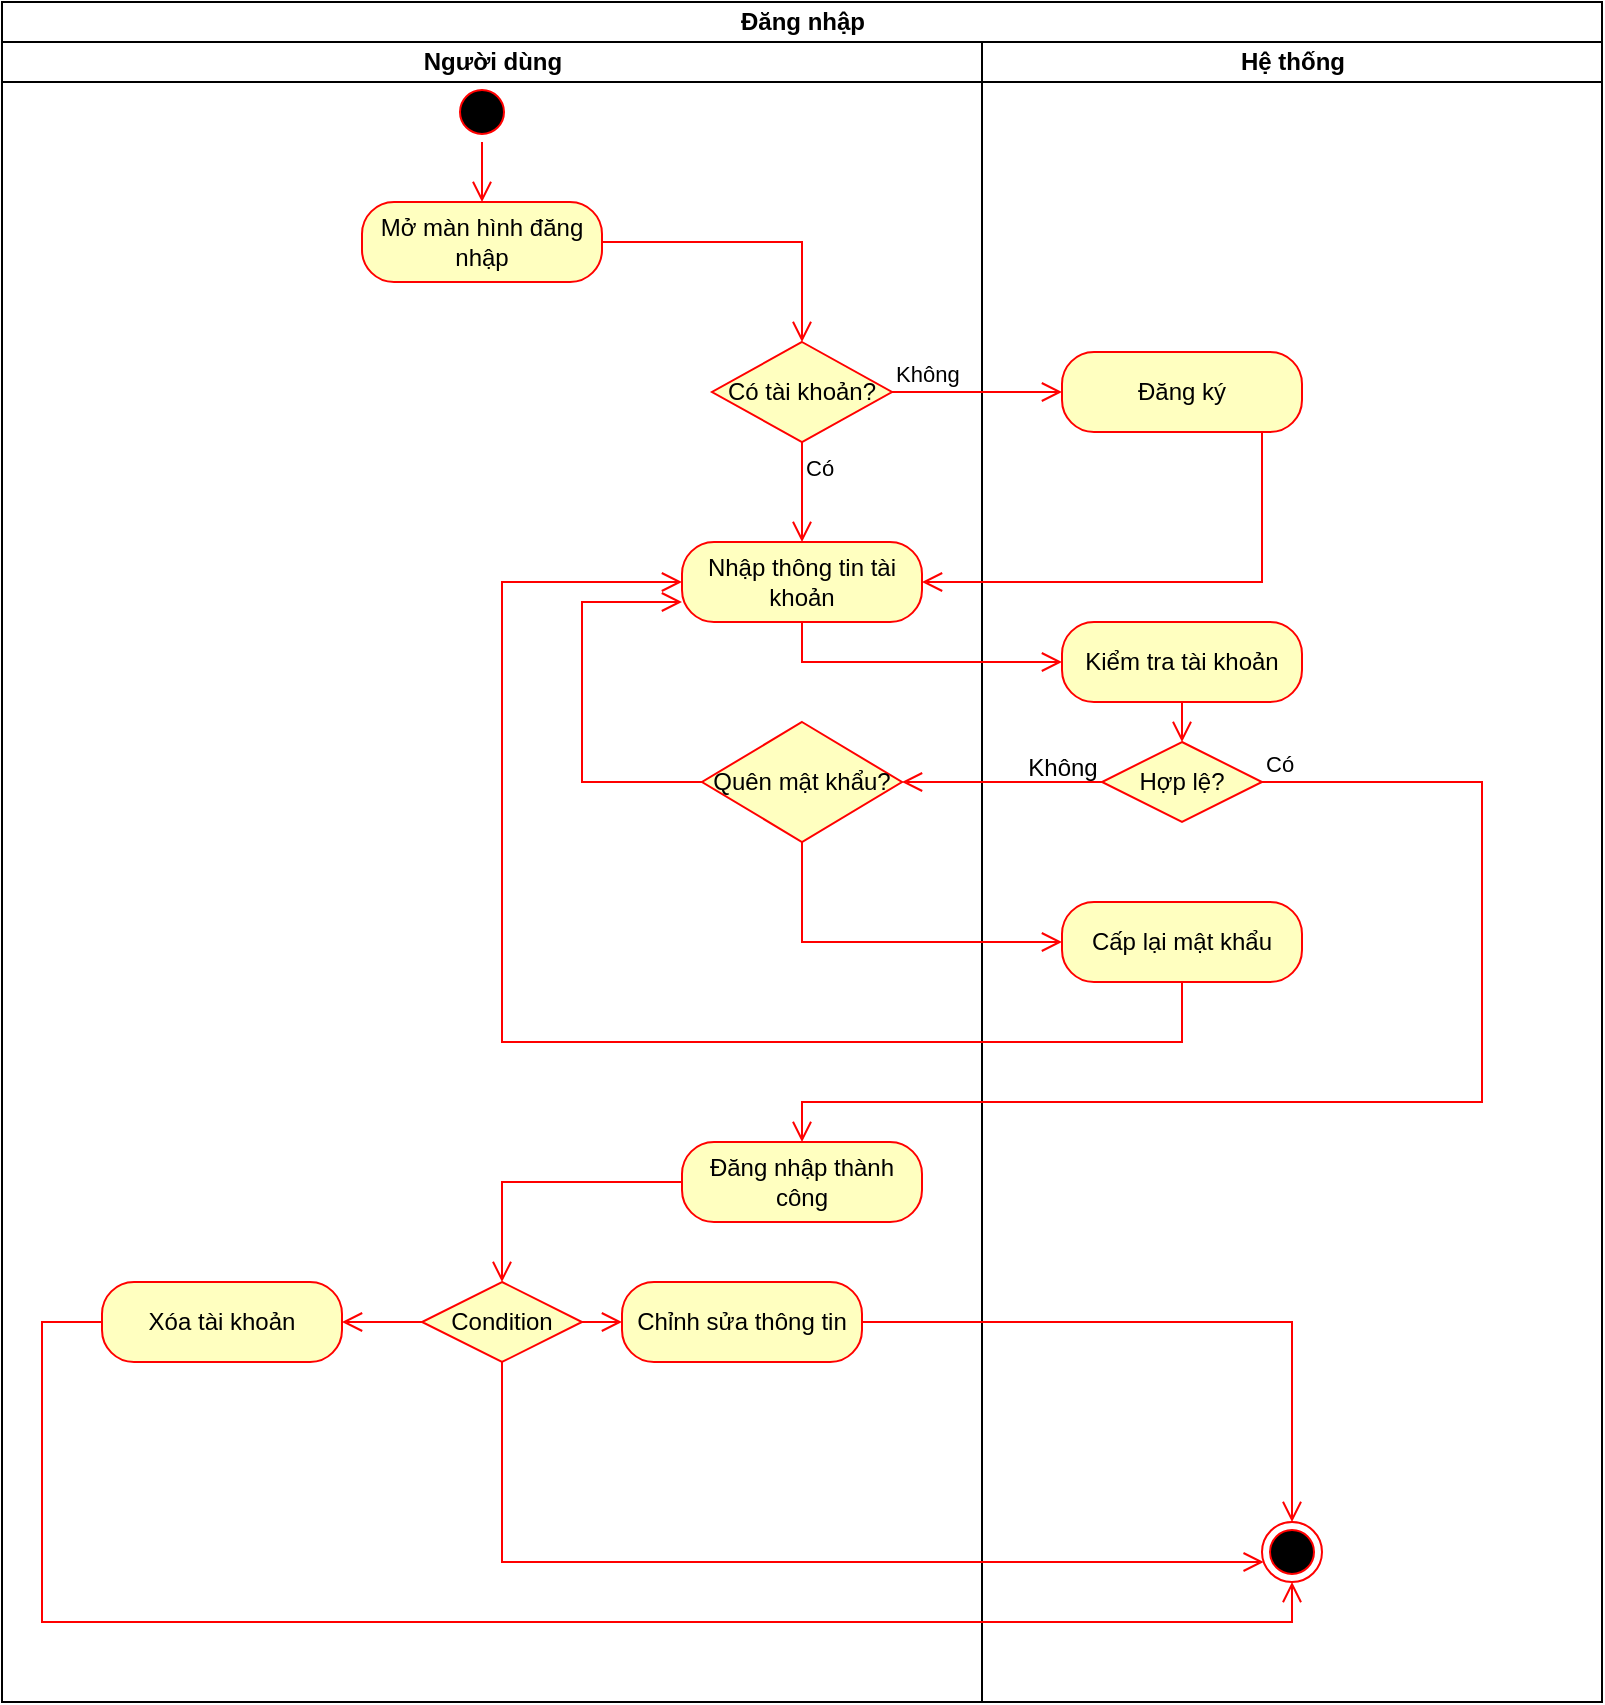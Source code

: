 <mxfile version="26.2.2" pages="3">
  <diagram name="Đăng nhập" id="Or3Xgs8tN9E0GcyARZ69">
    <mxGraphModel dx="2218" dy="838" grid="1" gridSize="10" guides="1" tooltips="1" connect="1" arrows="1" fold="1" page="1" pageScale="1" pageWidth="850" pageHeight="1100" math="0" shadow="0">
      <root>
        <mxCell id="0" />
        <mxCell id="1" parent="0" />
        <mxCell id="x3m1GrNusPu2qBVpW9FR-25" value="Đăng nhập" style="swimlane;childLayout=stackLayout;resizeParent=1;resizeParentMax=0;startSize=20;html=1;" parent="1" vertex="1">
          <mxGeometry x="-60" y="140" width="800" height="850" as="geometry" />
        </mxCell>
        <mxCell id="x3m1GrNusPu2qBVpW9FR-26" value="Người dùng" style="swimlane;startSize=20;html=1;" parent="x3m1GrNusPu2qBVpW9FR-25" vertex="1">
          <mxGeometry y="20" width="490" height="830" as="geometry" />
        </mxCell>
        <mxCell id="Y7rrKNNtS_cV3LohKFaE-1" value="" style="ellipse;html=1;shape=startState;fillColor=#000000;strokeColor=#ff0000;" parent="x3m1GrNusPu2qBVpW9FR-26" vertex="1">
          <mxGeometry x="225.0" y="20" width="30" height="30" as="geometry" />
        </mxCell>
        <mxCell id="Y7rrKNNtS_cV3LohKFaE-2" value="" style="edgeStyle=orthogonalEdgeStyle;html=1;verticalAlign=bottom;endArrow=open;endSize=8;strokeColor=#ff0000;rounded=0;" parent="x3m1GrNusPu2qBVpW9FR-26" source="Y7rrKNNtS_cV3LohKFaE-1" target="x3m1GrNusPu2qBVpW9FR-13" edge="1">
          <mxGeometry relative="1" as="geometry">
            <mxPoint x="240.0" y="100" as="targetPoint" />
          </mxGeometry>
        </mxCell>
        <mxCell id="x3m1GrNusPu2qBVpW9FR-13" value="Mở màn hình đăng nhập" style="rounded=1;whiteSpace=wrap;html=1;arcSize=40;fontColor=#000000;fillColor=#ffffc0;strokeColor=#ff0000;" parent="x3m1GrNusPu2qBVpW9FR-26" vertex="1">
          <mxGeometry x="180.0" y="80" width="120" height="40" as="geometry" />
        </mxCell>
        <mxCell id="x3m1GrNusPu2qBVpW9FR-61" value="Condition" style="rhombus;whiteSpace=wrap;html=1;fontColor=#000000;fillColor=#ffffc0;strokeColor=#ff0000;" parent="x3m1GrNusPu2qBVpW9FR-26" vertex="1">
          <mxGeometry x="210" y="620" width="80" height="40" as="geometry" />
        </mxCell>
        <mxCell id="x3m1GrNusPu2qBVpW9FR-62" value="" style="edgeStyle=orthogonalEdgeStyle;html=1;align=left;verticalAlign=bottom;endArrow=open;endSize=8;strokeColor=#ff0000;rounded=0;" parent="x3m1GrNusPu2qBVpW9FR-26" source="x3m1GrNusPu2qBVpW9FR-61" target="x3m1GrNusPu2qBVpW9FR-65" edge="1">
          <mxGeometry x="-1" relative="1" as="geometry">
            <mxPoint x="380" y="670" as="targetPoint" />
          </mxGeometry>
        </mxCell>
        <mxCell id="x3m1GrNusPu2qBVpW9FR-65" value="Chỉnh sửa thông tin" style="rounded=1;whiteSpace=wrap;html=1;arcSize=40;fontColor=#000000;fillColor=#ffffc0;strokeColor=#ff0000;" parent="x3m1GrNusPu2qBVpW9FR-26" vertex="1">
          <mxGeometry x="310" y="620" width="120" height="40" as="geometry" />
        </mxCell>
        <mxCell id="x3m1GrNusPu2qBVpW9FR-29" value="Có tài khoản?" style="rhombus;whiteSpace=wrap;html=1;fontColor=#000000;fillColor=#ffffc0;strokeColor=#ff0000;" parent="x3m1GrNusPu2qBVpW9FR-26" vertex="1">
          <mxGeometry x="355" y="150" width="90" height="50" as="geometry" />
        </mxCell>
        <mxCell id="x3m1GrNusPu2qBVpW9FR-31" value="Có" style="edgeStyle=orthogonalEdgeStyle;html=1;align=left;verticalAlign=top;endArrow=open;endSize=8;strokeColor=#ff0000;rounded=0;" parent="x3m1GrNusPu2qBVpW9FR-26" source="x3m1GrNusPu2qBVpW9FR-29" target="x3m1GrNusPu2qBVpW9FR-34" edge="1">
          <mxGeometry x="-1" relative="1" as="geometry">
            <mxPoint x="400" y="270" as="targetPoint" />
          </mxGeometry>
        </mxCell>
        <mxCell id="x3m1GrNusPu2qBVpW9FR-34" value="Nhập thông tin tài khoản" style="rounded=1;whiteSpace=wrap;html=1;arcSize=40;fontColor=#000000;fillColor=#ffffc0;strokeColor=#ff0000;" parent="x3m1GrNusPu2qBVpW9FR-26" vertex="1">
          <mxGeometry x="340" y="250" width="120" height="40" as="geometry" />
        </mxCell>
        <mxCell id="x3m1GrNusPu2qBVpW9FR-52" value="Quên mật khẩu?" style="rhombus;whiteSpace=wrap;html=1;fontColor=#000000;fillColor=#ffffc0;strokeColor=#ff0000;" parent="x3m1GrNusPu2qBVpW9FR-26" vertex="1">
          <mxGeometry x="350" y="340" width="100" height="60" as="geometry" />
        </mxCell>
        <mxCell id="x3m1GrNusPu2qBVpW9FR-53" value="" style="edgeStyle=orthogonalEdgeStyle;html=1;align=left;verticalAlign=bottom;endArrow=open;endSize=8;strokeColor=#ff0000;rounded=0;" parent="x3m1GrNusPu2qBVpW9FR-26" source="x3m1GrNusPu2qBVpW9FR-52" target="x3m1GrNusPu2qBVpW9FR-34" edge="1">
          <mxGeometry x="-1" relative="1" as="geometry">
            <mxPoint x="550" y="430" as="targetPoint" />
            <Array as="points">
              <mxPoint x="290" y="370" />
              <mxPoint x="290" y="280" />
            </Array>
          </mxGeometry>
        </mxCell>
        <mxCell id="x3m1GrNusPu2qBVpW9FR-59" value="Đăng nhập thành công" style="rounded=1;whiteSpace=wrap;html=1;arcSize=40;fontColor=#000000;fillColor=#ffffc0;strokeColor=#ff0000;" parent="x3m1GrNusPu2qBVpW9FR-26" vertex="1">
          <mxGeometry x="340" y="550" width="120" height="40" as="geometry" />
        </mxCell>
        <mxCell id="x3m1GrNusPu2qBVpW9FR-14" value="" style="edgeStyle=orthogonalEdgeStyle;html=1;verticalAlign=bottom;endArrow=open;endSize=8;strokeColor=#ff0000;rounded=0;" parent="x3m1GrNusPu2qBVpW9FR-26" source="x3m1GrNusPu2qBVpW9FR-13" target="x3m1GrNusPu2qBVpW9FR-29" edge="1">
          <mxGeometry relative="1" as="geometry">
            <mxPoint x="240.0" y="160" as="targetPoint" />
          </mxGeometry>
        </mxCell>
        <mxCell id="x3m1GrNusPu2qBVpW9FR-60" value="" style="edgeStyle=orthogonalEdgeStyle;html=1;verticalAlign=bottom;endArrow=open;endSize=8;strokeColor=#ff0000;rounded=0;" parent="x3m1GrNusPu2qBVpW9FR-26" source="x3m1GrNusPu2qBVpW9FR-59" target="x3m1GrNusPu2qBVpW9FR-61" edge="1">
          <mxGeometry relative="1" as="geometry">
            <mxPoint x="240" y="670" as="targetPoint" />
          </mxGeometry>
        </mxCell>
        <mxCell id="x3m1GrNusPu2qBVpW9FR-67" value="Xóa tài khoản" style="rounded=1;whiteSpace=wrap;html=1;arcSize=40;fontColor=#000000;fillColor=#ffffc0;strokeColor=#ff0000;" parent="x3m1GrNusPu2qBVpW9FR-26" vertex="1">
          <mxGeometry x="50" y="620" width="120" height="40" as="geometry" />
        </mxCell>
        <mxCell id="x3m1GrNusPu2qBVpW9FR-63" value="" style="edgeStyle=orthogonalEdgeStyle;html=1;align=left;verticalAlign=top;endArrow=open;endSize=8;strokeColor=#ff0000;rounded=0;" parent="x3m1GrNusPu2qBVpW9FR-26" source="x3m1GrNusPu2qBVpW9FR-61" target="x3m1GrNusPu2qBVpW9FR-67" edge="1">
          <mxGeometry x="-1" relative="1" as="geometry">
            <mxPoint x="240" y="750" as="targetPoint" />
          </mxGeometry>
        </mxCell>
        <mxCell id="x3m1GrNusPu2qBVpW9FR-27" value="Hệ thống" style="swimlane;startSize=20;html=1;" parent="x3m1GrNusPu2qBVpW9FR-25" vertex="1">
          <mxGeometry x="490" y="20" width="310" height="830" as="geometry" />
        </mxCell>
        <mxCell id="x3m1GrNusPu2qBVpW9FR-32" value="Đăng ký" style="rounded=1;whiteSpace=wrap;html=1;arcSize=40;fontColor=#000000;fillColor=#ffffc0;strokeColor=#ff0000;" parent="x3m1GrNusPu2qBVpW9FR-27" vertex="1">
          <mxGeometry x="40.0" y="155" width="120" height="40" as="geometry" />
        </mxCell>
        <mxCell id="x3m1GrNusPu2qBVpW9FR-40" value="Kiểm tra tài khoản" style="rounded=1;whiteSpace=wrap;html=1;arcSize=40;fontColor=#000000;fillColor=#ffffc0;strokeColor=#ff0000;" parent="x3m1GrNusPu2qBVpW9FR-27" vertex="1">
          <mxGeometry x="40.0" y="290" width="120" height="40" as="geometry" />
        </mxCell>
        <mxCell id="x3m1GrNusPu2qBVpW9FR-41" value="" style="edgeStyle=orthogonalEdgeStyle;html=1;verticalAlign=bottom;endArrow=open;endSize=8;strokeColor=#ff0000;rounded=0;" parent="x3m1GrNusPu2qBVpW9FR-27" source="x3m1GrNusPu2qBVpW9FR-40" target="x3m1GrNusPu2qBVpW9FR-42" edge="1">
          <mxGeometry relative="1" as="geometry">
            <mxPoint x="70" y="450" as="targetPoint" />
            <Array as="points">
              <mxPoint x="100" y="380" />
              <mxPoint x="100" y="380" />
            </Array>
          </mxGeometry>
        </mxCell>
        <mxCell id="x3m1GrNusPu2qBVpW9FR-42" value="Hợp lệ?" style="rhombus;whiteSpace=wrap;html=1;fontColor=#000000;fillColor=#ffffc0;strokeColor=#ff0000;" parent="x3m1GrNusPu2qBVpW9FR-27" vertex="1">
          <mxGeometry x="60" y="350" width="80" height="40" as="geometry" />
        </mxCell>
        <mxCell id="x3m1GrNusPu2qBVpW9FR-57" value="Cấp lại mật khẩu" style="rounded=1;whiteSpace=wrap;html=1;arcSize=40;fontColor=#000000;fillColor=#ffffc0;strokeColor=#ff0000;" parent="x3m1GrNusPu2qBVpW9FR-27" vertex="1">
          <mxGeometry x="40" y="430" width="120" height="40" as="geometry" />
        </mxCell>
        <mxCell id="x3m1GrNusPu2qBVpW9FR-56" value="Không" style="text;html=1;align=center;verticalAlign=middle;resizable=0;points=[];autosize=1;strokeColor=none;fillColor=none;" parent="x3m1GrNusPu2qBVpW9FR-27" vertex="1">
          <mxGeometry x="10" y="348" width="60" height="30" as="geometry" />
        </mxCell>
        <mxCell id="x3m1GrNusPu2qBVpW9FR-64" value="" style="ellipse;html=1;shape=endState;fillColor=#000000;strokeColor=#ff0000;" parent="x3m1GrNusPu2qBVpW9FR-27" vertex="1">
          <mxGeometry x="140" y="740" width="30" height="30" as="geometry" />
        </mxCell>
        <mxCell id="x3m1GrNusPu2qBVpW9FR-66" value="" style="edgeStyle=orthogonalEdgeStyle;html=1;verticalAlign=bottom;endArrow=open;endSize=8;strokeColor=#ff0000;rounded=0;" parent="x3m1GrNusPu2qBVpW9FR-25" source="x3m1GrNusPu2qBVpW9FR-65" target="x3m1GrNusPu2qBVpW9FR-64" edge="1">
          <mxGeometry relative="1" as="geometry">
            <mxPoint x="280" y="770" as="targetPoint" />
          </mxGeometry>
        </mxCell>
        <mxCell id="x3m1GrNusPu2qBVpW9FR-69" value="" style="edgeStyle=orthogonalEdgeStyle;html=1;align=left;verticalAlign=top;endArrow=open;endSize=8;strokeColor=#ff0000;rounded=0;" parent="x3m1GrNusPu2qBVpW9FR-25" source="x3m1GrNusPu2qBVpW9FR-61" target="x3m1GrNusPu2qBVpW9FR-64" edge="1">
          <mxGeometry x="-1" relative="1" as="geometry">
            <mxPoint x="20" y="670" as="targetPoint" />
            <mxPoint x="120" y="670" as="sourcePoint" />
            <Array as="points">
              <mxPoint x="250" y="780" />
            </Array>
          </mxGeometry>
        </mxCell>
        <mxCell id="x3m1GrNusPu2qBVpW9FR-30" value="Không" style="edgeStyle=orthogonalEdgeStyle;html=1;align=left;verticalAlign=bottom;endArrow=open;endSize=8;strokeColor=#ff0000;rounded=0;" parent="x3m1GrNusPu2qBVpW9FR-25" source="x3m1GrNusPu2qBVpW9FR-29" target="x3m1GrNusPu2qBVpW9FR-32" edge="1">
          <mxGeometry x="-1" relative="1" as="geometry">
            <mxPoint x="630" y="195" as="targetPoint" />
          </mxGeometry>
        </mxCell>
        <mxCell id="x3m1GrNusPu2qBVpW9FR-58" value="" style="edgeStyle=orthogonalEdgeStyle;html=1;verticalAlign=bottom;endArrow=open;endSize=8;strokeColor=#ff0000;rounded=0;" parent="x3m1GrNusPu2qBVpW9FR-25" source="x3m1GrNusPu2qBVpW9FR-57" target="x3m1GrNusPu2qBVpW9FR-34" edge="1">
          <mxGeometry relative="1" as="geometry">
            <mxPoint x="590" y="550" as="targetPoint" />
            <Array as="points">
              <mxPoint x="590" y="520" />
              <mxPoint x="250" y="520" />
              <mxPoint x="250" y="290" />
            </Array>
          </mxGeometry>
        </mxCell>
        <mxCell id="x3m1GrNusPu2qBVpW9FR-35" value="" style="edgeStyle=orthogonalEdgeStyle;html=1;verticalAlign=bottom;endArrow=open;endSize=8;strokeColor=#ff0000;rounded=0;" parent="x3m1GrNusPu2qBVpW9FR-25" source="x3m1GrNusPu2qBVpW9FR-34" target="x3m1GrNusPu2qBVpW9FR-40" edge="1">
          <mxGeometry relative="1" as="geometry">
            <mxPoint x="600" y="330" as="targetPoint" />
            <Array as="points">
              <mxPoint x="400" y="330" />
            </Array>
          </mxGeometry>
        </mxCell>
        <mxCell id="x3m1GrNusPu2qBVpW9FR-33" value="" style="edgeStyle=orthogonalEdgeStyle;html=1;verticalAlign=bottom;endArrow=open;endSize=8;strokeColor=#ff0000;rounded=0;" parent="x3m1GrNusPu2qBVpW9FR-25" source="x3m1GrNusPu2qBVpW9FR-32" target="x3m1GrNusPu2qBVpW9FR-34" edge="1">
          <mxGeometry relative="1" as="geometry">
            <mxPoint x="630" y="275" as="targetPoint" />
            <Array as="points">
              <mxPoint x="630" y="290" />
            </Array>
          </mxGeometry>
        </mxCell>
        <mxCell id="x3m1GrNusPu2qBVpW9FR-54" value="" style="edgeStyle=orthogonalEdgeStyle;html=1;align=left;verticalAlign=top;endArrow=open;endSize=8;strokeColor=#ff0000;rounded=0;" parent="x3m1GrNusPu2qBVpW9FR-25" source="x3m1GrNusPu2qBVpW9FR-52" target="x3m1GrNusPu2qBVpW9FR-57" edge="1">
          <mxGeometry x="-1" relative="1" as="geometry">
            <mxPoint x="520" y="470" as="targetPoint" />
            <Array as="points">
              <mxPoint x="400" y="470" />
            </Array>
          </mxGeometry>
        </mxCell>
        <mxCell id="x3m1GrNusPu2qBVpW9FR-55" value="" style="edgeStyle=orthogonalEdgeStyle;html=1;align=left;verticalAlign=top;endArrow=open;endSize=8;strokeColor=#ff0000;rounded=0;" parent="x3m1GrNusPu2qBVpW9FR-25" source="x3m1GrNusPu2qBVpW9FR-42" target="x3m1GrNusPu2qBVpW9FR-52" edge="1">
          <mxGeometry x="-1" relative="1" as="geometry">
            <mxPoint x="650" y="550" as="targetPoint" />
            <mxPoint x="890" y="550" as="sourcePoint" />
          </mxGeometry>
        </mxCell>
        <mxCell id="x3m1GrNusPu2qBVpW9FR-43" value="Có" style="edgeStyle=orthogonalEdgeStyle;html=1;align=left;verticalAlign=bottom;endArrow=open;endSize=8;strokeColor=#ff0000;rounded=0;" parent="x3m1GrNusPu2qBVpW9FR-25" source="x3m1GrNusPu2qBVpW9FR-42" target="x3m1GrNusPu2qBVpW9FR-59" edge="1">
          <mxGeometry x="-1" relative="1" as="geometry">
            <mxPoint x="300" y="610" as="targetPoint" />
            <Array as="points">
              <mxPoint x="740" y="390" />
              <mxPoint x="740" y="550" />
              <mxPoint x="400" y="550" />
            </Array>
          </mxGeometry>
        </mxCell>
        <mxCell id="x3m1GrNusPu2qBVpW9FR-68" value="" style="edgeStyle=orthogonalEdgeStyle;html=1;verticalAlign=bottom;endArrow=open;endSize=8;strokeColor=#ff0000;rounded=0;" parent="x3m1GrNusPu2qBVpW9FR-25" source="x3m1GrNusPu2qBVpW9FR-67" target="x3m1GrNusPu2qBVpW9FR-64" edge="1">
          <mxGeometry relative="1" as="geometry">
            <mxPoint x="420" y="790" as="targetPoint" />
            <Array as="points">
              <mxPoint x="20" y="660" />
              <mxPoint x="20" y="810" />
              <mxPoint x="645" y="810" />
            </Array>
          </mxGeometry>
        </mxCell>
      </root>
    </mxGraphModel>
  </diagram>
  <diagram id="FDpE_JKzzGCJtEUGXeZU" name="Đăng kí">
    <mxGraphModel dx="1368" dy="838" grid="1" gridSize="10" guides="1" tooltips="1" connect="1" arrows="1" fold="1" page="1" pageScale="1" pageWidth="850" pageHeight="1100" math="0" shadow="0">
      <root>
        <mxCell id="0" />
        <mxCell id="1" parent="0" />
        <mxCell id="S3qctVwkY6Tc6e1io35L-1" value="" style="ellipse;html=1;shape=startState;fillColor=#000000;strokeColor=#ff0000;" vertex="1" parent="1">
          <mxGeometry x="330" y="90" width="30" height="30" as="geometry" />
        </mxCell>
        <mxCell id="S3qctVwkY6Tc6e1io35L-2" value="" style="edgeStyle=orthogonalEdgeStyle;html=1;verticalAlign=bottom;endArrow=open;endSize=8;strokeColor=#ff0000;rounded=0;" edge="1" source="S3qctVwkY6Tc6e1io35L-1" parent="1" target="S3qctVwkY6Tc6e1io35L-5">
          <mxGeometry relative="1" as="geometry">
            <mxPoint x="345" y="180" as="targetPoint" />
          </mxGeometry>
        </mxCell>
        <mxCell id="S3qctVwkY6Tc6e1io35L-4" style="edgeStyle=orthogonalEdgeStyle;rounded=0;orthogonalLoop=1;jettySize=auto;html=1;" edge="1" parent="1" source="S3qctVwkY6Tc6e1io35L-3" target="S3qctVwkY6Tc6e1io35L-1">
          <mxGeometry relative="1" as="geometry" />
        </mxCell>
        <mxCell id="S3qctVwkY6Tc6e1io35L-3" value="Người dùng" style="html=1;whiteSpace=wrap;fillColor=#dae8fc;strokeColor=#6c8ebf;" vertex="1" parent="1">
          <mxGeometry x="130" y="80" width="110" height="50" as="geometry" />
        </mxCell>
        <mxCell id="S3qctVwkY6Tc6e1io35L-5" value="Hiển thị màn hình đăng ký" style="rounded=1;whiteSpace=wrap;html=1;arcSize=40;fontColor=#000000;fillColor=#ffffc0;strokeColor=#ff0000;" vertex="1" parent="1">
          <mxGeometry x="285" y="160" width="120" height="40" as="geometry" />
        </mxCell>
        <mxCell id="S3qctVwkY6Tc6e1io35L-6" value="" style="edgeStyle=orthogonalEdgeStyle;html=1;verticalAlign=bottom;endArrow=open;endSize=8;strokeColor=#ff0000;rounded=0;" edge="1" source="S3qctVwkY6Tc6e1io35L-5" parent="1" target="S3qctVwkY6Tc6e1io35L-7">
          <mxGeometry relative="1" as="geometry">
            <mxPoint x="345" y="260" as="targetPoint" />
          </mxGeometry>
        </mxCell>
        <mxCell id="S3qctVwkY6Tc6e1io35L-7" value="Điền thông tin" style="rounded=1;whiteSpace=wrap;html=1;arcSize=40;fontColor=#000000;fillColor=#ffffc0;strokeColor=#ff0000;" vertex="1" parent="1">
          <mxGeometry x="285" y="240" width="120" height="40" as="geometry" />
        </mxCell>
        <mxCell id="S3qctVwkY6Tc6e1io35L-8" value="" style="edgeStyle=orthogonalEdgeStyle;html=1;verticalAlign=bottom;endArrow=open;endSize=8;strokeColor=#ff0000;rounded=0;" edge="1" source="S3qctVwkY6Tc6e1io35L-7" parent="1" target="S3qctVwkY6Tc6e1io35L-9">
          <mxGeometry relative="1" as="geometry">
            <mxPoint x="345" y="340" as="targetPoint" />
          </mxGeometry>
        </mxCell>
        <mxCell id="S3qctVwkY6Tc6e1io35L-9" value="" style="rhombus;whiteSpace=wrap;html=1;fontColor=#000000;fillColor=#ffffc0;strokeColor=#ff0000;" vertex="1" parent="1">
          <mxGeometry x="305" y="320" width="80" height="40" as="geometry" />
        </mxCell>
        <mxCell id="S3qctVwkY6Tc6e1io35L-10" value="Không hợp lệ" style="edgeStyle=orthogonalEdgeStyle;html=1;align=left;verticalAlign=bottom;endArrow=open;endSize=8;strokeColor=#ff0000;rounded=0;" edge="1" source="S3qctVwkY6Tc6e1io35L-9" parent="1" target="S3qctVwkY6Tc6e1io35L-7">
          <mxGeometry x="-1" relative="1" as="geometry">
            <mxPoint x="485" y="340" as="targetPoint" />
            <Array as="points">
              <mxPoint x="520" y="340" />
              <mxPoint x="520" y="260" />
            </Array>
          </mxGeometry>
        </mxCell>
        <mxCell id="S3qctVwkY6Tc6e1io35L-11" value="Hợp lệ" style="edgeStyle=orthogonalEdgeStyle;html=1;align=left;verticalAlign=top;endArrow=open;endSize=8;strokeColor=#ff0000;rounded=0;" edge="1" source="S3qctVwkY6Tc6e1io35L-9" parent="1" target="S3qctVwkY6Tc6e1io35L-14">
          <mxGeometry x="-1" relative="1" as="geometry">
            <mxPoint x="345" y="420" as="targetPoint" />
          </mxGeometry>
        </mxCell>
        <mxCell id="S3qctVwkY6Tc6e1io35L-14" value="Gửi mã xác nhận" style="rounded=1;whiteSpace=wrap;html=1;arcSize=40;fontColor=#000000;fillColor=#ffffc0;strokeColor=#ff0000;" vertex="1" parent="1">
          <mxGeometry x="285" y="400" width="120" height="40" as="geometry" />
        </mxCell>
        <mxCell id="S3qctVwkY6Tc6e1io35L-15" value="" style="edgeStyle=orthogonalEdgeStyle;html=1;verticalAlign=bottom;endArrow=open;endSize=8;strokeColor=#ff0000;rounded=0;" edge="1" source="S3qctVwkY6Tc6e1io35L-14" parent="1" target="S3qctVwkY6Tc6e1io35L-16">
          <mxGeometry relative="1" as="geometry">
            <mxPoint x="345" y="500" as="targetPoint" />
          </mxGeometry>
        </mxCell>
        <mxCell id="S3qctVwkY6Tc6e1io35L-16" value="Nhập mã xác nhận" style="rounded=1;whiteSpace=wrap;html=1;arcSize=40;fontColor=#000000;fillColor=#ffffc0;strokeColor=#ff0000;" vertex="1" parent="1">
          <mxGeometry x="285" y="480" width="120" height="40" as="geometry" />
        </mxCell>
        <mxCell id="S3qctVwkY6Tc6e1io35L-17" value="" style="edgeStyle=orthogonalEdgeStyle;html=1;verticalAlign=bottom;endArrow=open;endSize=8;strokeColor=#ff0000;rounded=0;" edge="1" source="S3qctVwkY6Tc6e1io35L-16" parent="1" target="S3qctVwkY6Tc6e1io35L-18">
          <mxGeometry relative="1" as="geometry">
            <mxPoint x="345" y="580" as="targetPoint" />
          </mxGeometry>
        </mxCell>
        <mxCell id="S3qctVwkY6Tc6e1io35L-18" value="Kiểm tra" style="rhombus;whiteSpace=wrap;html=1;fontColor=#000000;fillColor=#ffffc0;strokeColor=#ff0000;" vertex="1" parent="1">
          <mxGeometry x="305" y="560" width="80" height="40" as="geometry" />
        </mxCell>
        <mxCell id="S3qctVwkY6Tc6e1io35L-19" value="Không chính xác" style="edgeStyle=orthogonalEdgeStyle;html=1;align=left;verticalAlign=bottom;endArrow=open;endSize=8;strokeColor=#ff0000;rounded=0;" edge="1" source="S3qctVwkY6Tc6e1io35L-18" parent="1" target="S3qctVwkY6Tc6e1io35L-16">
          <mxGeometry x="-1" relative="1" as="geometry">
            <mxPoint x="485" y="580" as="targetPoint" />
            <Array as="points">
              <mxPoint x="520" y="580" />
              <mxPoint x="520" y="500" />
            </Array>
          </mxGeometry>
        </mxCell>
        <mxCell id="S3qctVwkY6Tc6e1io35L-20" value="Chính xác" style="edgeStyle=orthogonalEdgeStyle;html=1;align=left;verticalAlign=top;endArrow=open;endSize=8;strokeColor=#ff0000;rounded=0;" edge="1" source="S3qctVwkY6Tc6e1io35L-18" parent="1" target="S3qctVwkY6Tc6e1io35L-24">
          <mxGeometry x="-1" relative="1" as="geometry">
            <mxPoint x="345" y="660" as="targetPoint" />
          </mxGeometry>
        </mxCell>
        <mxCell id="S3qctVwkY6Tc6e1io35L-22" value="" style="edgeStyle=orthogonalEdgeStyle;html=1;align=left;verticalAlign=bottom;endArrow=open;endSize=8;strokeColor=#ff0000;rounded=0;" edge="1" parent="1" source="S3qctVwkY6Tc6e1io35L-18" target="S3qctVwkY6Tc6e1io35L-14">
          <mxGeometry x="-0.453" y="-20" relative="1" as="geometry">
            <mxPoint x="210" y="510" as="targetPoint" />
            <mxPoint x="395" y="590" as="sourcePoint" />
            <Array as="points">
              <mxPoint x="180" y="580" />
              <mxPoint x="180" y="420" />
            </Array>
            <mxPoint as="offset" />
          </mxGeometry>
        </mxCell>
        <mxCell id="S3qctVwkY6Tc6e1io35L-23" value="Quá thời hạn" style="text;html=1;align=center;verticalAlign=middle;resizable=0;points=[];autosize=1;strokeColor=none;fillColor=none;" vertex="1" parent="1">
          <mxGeometry x="215" y="558" width="90" height="30" as="geometry" />
        </mxCell>
        <mxCell id="S3qctVwkY6Tc6e1io35L-24" value="Đăng ký thành công" style="rounded=1;whiteSpace=wrap;html=1;arcSize=40;fontColor=#000000;fillColor=#ffffc0;strokeColor=#ff0000;" vertex="1" parent="1">
          <mxGeometry x="285" y="640" width="120" height="40" as="geometry" />
        </mxCell>
        <mxCell id="S3qctVwkY6Tc6e1io35L-25" value="" style="edgeStyle=orthogonalEdgeStyle;html=1;verticalAlign=bottom;endArrow=open;endSize=8;strokeColor=#ff0000;rounded=0;" edge="1" source="S3qctVwkY6Tc6e1io35L-24" parent="1" target="S3qctVwkY6Tc6e1io35L-26">
          <mxGeometry relative="1" as="geometry">
            <mxPoint x="345" y="740" as="targetPoint" />
          </mxGeometry>
        </mxCell>
        <mxCell id="S3qctVwkY6Tc6e1io35L-26" value="" style="ellipse;html=1;shape=endState;fillColor=#000000;strokeColor=#ff0000;" vertex="1" parent="1">
          <mxGeometry x="330" y="725" width="30" height="30" as="geometry" />
        </mxCell>
      </root>
    </mxGraphModel>
  </diagram>
  <diagram id="bD8-06M-vUSiYkU1r5kJ" name="Lựa chọn ngôn ngữ">
    <mxGraphModel dx="1362" dy="843" grid="1" gridSize="10" guides="1" tooltips="1" connect="1" arrows="1" fold="1" page="1" pageScale="1" pageWidth="850" pageHeight="1100" math="0" shadow="0">
      <root>
        <mxCell id="0" />
        <mxCell id="1" parent="0" />
        <mxCell id="eGbIyblUIRrT0FYpcqzt-1" value="" style="ellipse;html=1;shape=startState;fillColor=#000000;strokeColor=#ff0000;fontSize=14;" vertex="1" parent="1">
          <mxGeometry x="410" y="90" width="30" height="30" as="geometry" />
        </mxCell>
        <mxCell id="eGbIyblUIRrT0FYpcqzt-2" value="" style="edgeStyle=orthogonalEdgeStyle;html=1;verticalAlign=bottom;endArrow=open;endSize=8;strokeColor=#ff0000;rounded=0;fontSize=14;" edge="1" source="eGbIyblUIRrT0FYpcqzt-1" parent="1" target="eGbIyblUIRrT0FYpcqzt-3">
          <mxGeometry relative="1" as="geometry">
            <mxPoint x="425" y="180" as="targetPoint" />
          </mxGeometry>
        </mxCell>
        <mxCell id="eGbIyblUIRrT0FYpcqzt-3" value="Hiển thị danh sách ngôn ngữ" style="rounded=1;whiteSpace=wrap;html=1;arcSize=40;fontColor=#000000;fillColor=#ffffc0;strokeColor=#ff0000;fontSize=14;" vertex="1" parent="1">
          <mxGeometry x="365" y="160" width="120" height="40" as="geometry" />
        </mxCell>
        <mxCell id="eGbIyblUIRrT0FYpcqzt-4" value="" style="edgeStyle=orthogonalEdgeStyle;html=1;verticalAlign=bottom;endArrow=open;endSize=8;strokeColor=#ff0000;rounded=0;fontSize=14;" edge="1" source="eGbIyblUIRrT0FYpcqzt-3" parent="1" target="eGbIyblUIRrT0FYpcqzt-5">
          <mxGeometry relative="1" as="geometry">
            <mxPoint x="425" y="260" as="targetPoint" />
          </mxGeometry>
        </mxCell>
        <mxCell id="eGbIyblUIRrT0FYpcqzt-5" value="Lựa chọn ngôn ngữ" style="rounded=1;whiteSpace=wrap;html=1;arcSize=40;fontColor=#000000;fillColor=#ffffc0;strokeColor=#ff0000;fontSize=14;" vertex="1" parent="1">
          <mxGeometry x="365" y="240" width="120" height="40" as="geometry" />
        </mxCell>
        <mxCell id="eGbIyblUIRrT0FYpcqzt-6" value="" style="edgeStyle=orthogonalEdgeStyle;html=1;verticalAlign=bottom;endArrow=open;endSize=8;strokeColor=#ff0000;rounded=0;fontSize=14;" edge="1" source="eGbIyblUIRrT0FYpcqzt-5" parent="1" target="eGbIyblUIRrT0FYpcqzt-7">
          <mxGeometry relative="1" as="geometry">
            <mxPoint x="425" y="340" as="targetPoint" />
          </mxGeometry>
        </mxCell>
        <mxCell id="eGbIyblUIRrT0FYpcqzt-7" value="Thay đổi ngôn ngữ của ứng dụng" style="rounded=1;whiteSpace=wrap;html=1;arcSize=40;fontColor=#000000;fillColor=#ffffc0;strokeColor=#ff0000;fontSize=14;" vertex="1" parent="1">
          <mxGeometry x="365" y="320" width="120" height="40" as="geometry" />
        </mxCell>
        <mxCell id="eGbIyblUIRrT0FYpcqzt-8" value="" style="edgeStyle=orthogonalEdgeStyle;html=1;verticalAlign=bottom;endArrow=open;endSize=8;strokeColor=#ff0000;rounded=0;fontSize=14;" edge="1" source="eGbIyblUIRrT0FYpcqzt-7" parent="1" target="eGbIyblUIRrT0FYpcqzt-9">
          <mxGeometry relative="1" as="geometry">
            <mxPoint x="425" y="420" as="targetPoint" />
          </mxGeometry>
        </mxCell>
        <mxCell id="eGbIyblUIRrT0FYpcqzt-9" value="" style="ellipse;html=1;shape=endState;fillColor=#000000;strokeColor=#ff0000;fontSize=14;" vertex="1" parent="1">
          <mxGeometry x="410" y="405" width="30" height="30" as="geometry" />
        </mxCell>
      </root>
    </mxGraphModel>
  </diagram>
</mxfile>
